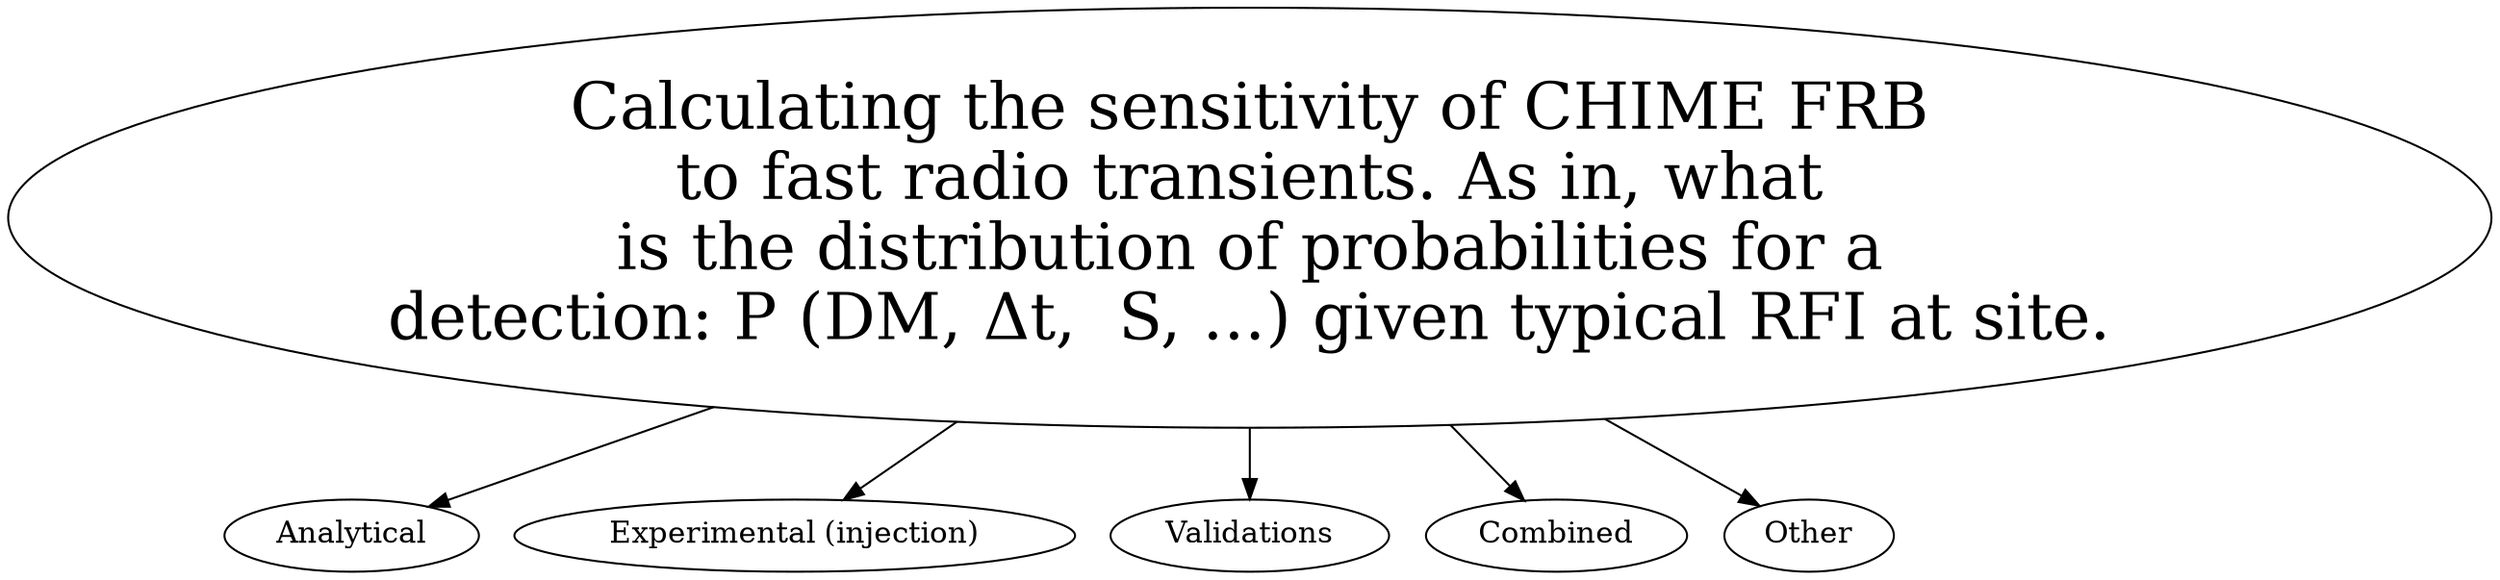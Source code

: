 digraph mygraph {
//layout="sfdp";
overlap="prism";
splines="true";
A [fontsize=32 label="Calculating the sensitivity of CHIME FRB\nto fast radio transients. As in, what\nis the distribution of probabilities for a\ndetection: P (DM, Δt,  S, ...) given typical RFI at site."];
B1 [fontsize=15 label="Analytical"];
B2 [fontsize=15 label="Experimental (injection)"];
B3 [fontsize=15 label="Validations"];
B4 [fontsize=15 label="Combined"];
B5 [fontsize=15 label="Other"];
A -> B1 ;
A -> B2 ;
A -> B3 ;
A -> B4 ;
A -> B5 ;
}
